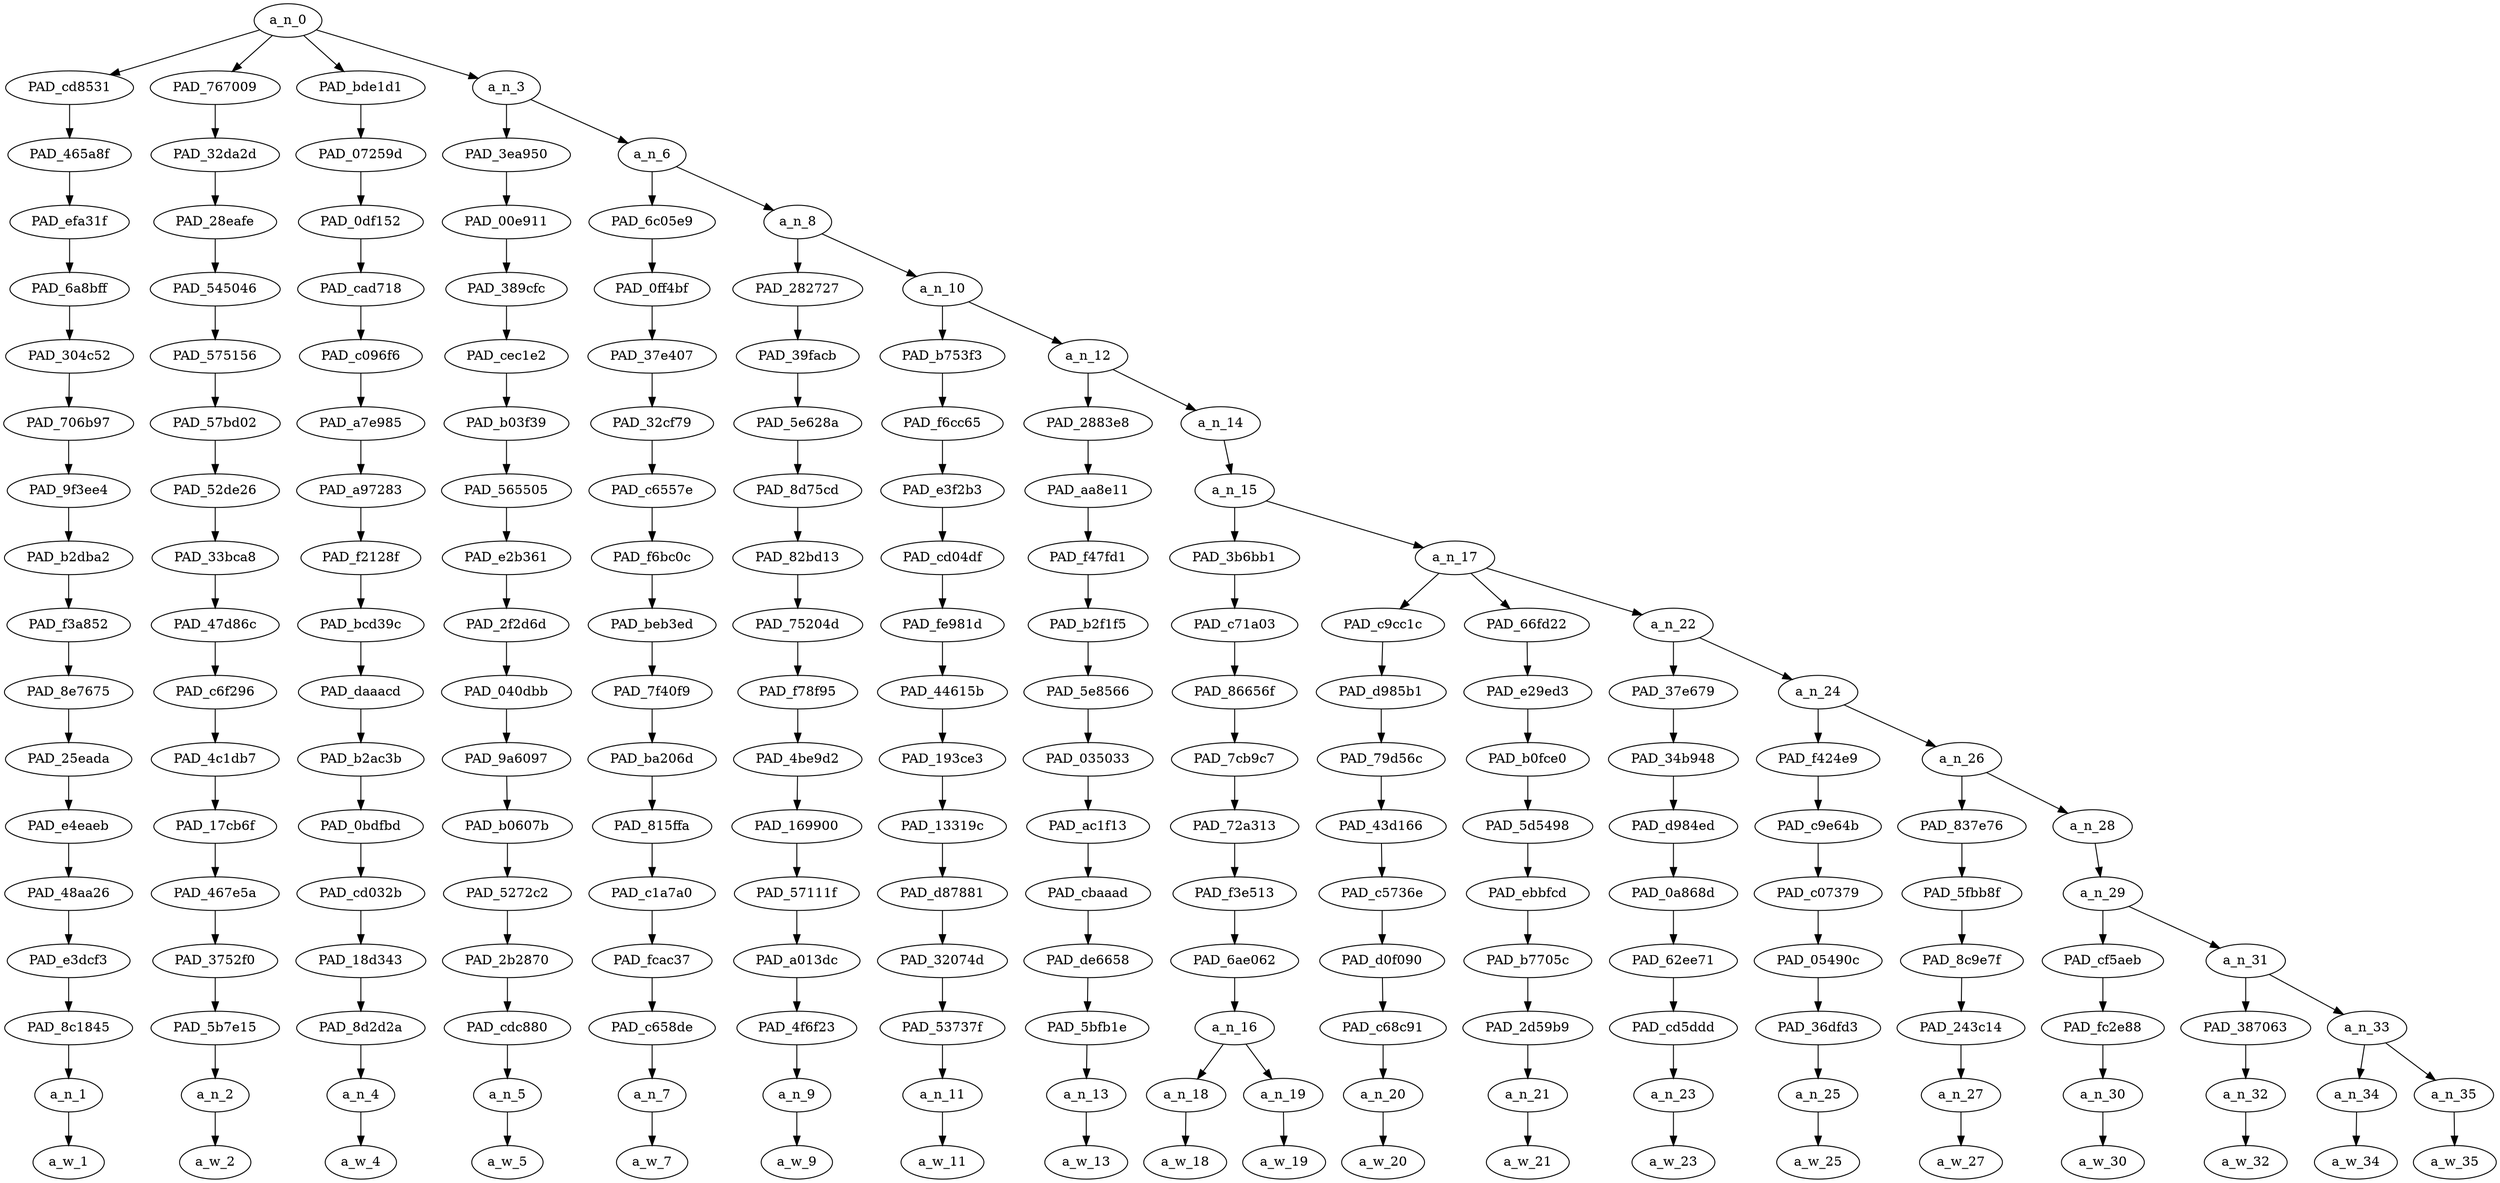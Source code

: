 strict digraph "" {
	a_n_0	[div_dir=1,
		index=0,
		level=17,
		pos="5.50714111328125,17!",
		text_span="[0, 1, 2, 3, 4, 5, 6, 7, 8, 9, 10, 11, 12, 13, 14, 15, 16, 17, 18]",
		value=1.00000000];
	PAD_cd8531	[div_dir=1,
		index=0,
		level=16,
		pos="0.0,16!",
		text_span="[0]",
		value=0.05005445];
	a_n_0 -> PAD_cd8531;
	PAD_767009	[div_dir=1,
		index=1,
		level=16,
		pos="1.0,16!",
		text_span="[1]",
		value=0.04071983];
	a_n_0 -> PAD_767009;
	PAD_bde1d1	[div_dir=1,
		index=3,
		level=16,
		pos="18.0,16!",
		text_span="[18]",
		value=0.04467772];
	a_n_0 -> PAD_bde1d1;
	a_n_3	[div_dir=1,
		index=2,
		level=16,
		pos="3.028564453125,16!",
		text_span="[2, 3, 4, 5, 6, 7, 8, 9, 10, 11, 12, 13, 14, 15, 16, 17]",
		value=0.86341374];
	a_n_0 -> a_n_3;
	PAD_465a8f	[div_dir=1,
		index=0,
		level=15,
		pos="0.0,15!",
		text_span="[0]",
		value=0.05005445];
	PAD_cd8531 -> PAD_465a8f;
	PAD_efa31f	[div_dir=1,
		index=0,
		level=14,
		pos="0.0,14!",
		text_span="[0]",
		value=0.05005445];
	PAD_465a8f -> PAD_efa31f;
	PAD_6a8bff	[div_dir=1,
		index=0,
		level=13,
		pos="0.0,13!",
		text_span="[0]",
		value=0.05005445];
	PAD_efa31f -> PAD_6a8bff;
	PAD_304c52	[div_dir=1,
		index=0,
		level=12,
		pos="0.0,12!",
		text_span="[0]",
		value=0.05005445];
	PAD_6a8bff -> PAD_304c52;
	PAD_706b97	[div_dir=1,
		index=0,
		level=11,
		pos="0.0,11!",
		text_span="[0]",
		value=0.05005445];
	PAD_304c52 -> PAD_706b97;
	PAD_9f3ee4	[div_dir=1,
		index=0,
		level=10,
		pos="0.0,10!",
		text_span="[0]",
		value=0.05005445];
	PAD_706b97 -> PAD_9f3ee4;
	PAD_b2dba2	[div_dir=1,
		index=0,
		level=9,
		pos="0.0,9!",
		text_span="[0]",
		value=0.05005445];
	PAD_9f3ee4 -> PAD_b2dba2;
	PAD_f3a852	[div_dir=1,
		index=0,
		level=8,
		pos="0.0,8!",
		text_span="[0]",
		value=0.05005445];
	PAD_b2dba2 -> PAD_f3a852;
	PAD_8e7675	[div_dir=1,
		index=0,
		level=7,
		pos="0.0,7!",
		text_span="[0]",
		value=0.05005445];
	PAD_f3a852 -> PAD_8e7675;
	PAD_25eada	[div_dir=1,
		index=0,
		level=6,
		pos="0.0,6!",
		text_span="[0]",
		value=0.05005445];
	PAD_8e7675 -> PAD_25eada;
	PAD_e4eaeb	[div_dir=1,
		index=0,
		level=5,
		pos="0.0,5!",
		text_span="[0]",
		value=0.05005445];
	PAD_25eada -> PAD_e4eaeb;
	PAD_48aa26	[div_dir=1,
		index=0,
		level=4,
		pos="0.0,4!",
		text_span="[0]",
		value=0.05005445];
	PAD_e4eaeb -> PAD_48aa26;
	PAD_e3dcf3	[div_dir=1,
		index=0,
		level=3,
		pos="0.0,3!",
		text_span="[0]",
		value=0.05005445];
	PAD_48aa26 -> PAD_e3dcf3;
	PAD_8c1845	[div_dir=1,
		index=0,
		level=2,
		pos="0.0,2!",
		text_span="[0]",
		value=0.05005445];
	PAD_e3dcf3 -> PAD_8c1845;
	a_n_1	[div_dir=1,
		index=0,
		level=1,
		pos="0.0,1!",
		text_span="[0]",
		value=0.05005445];
	PAD_8c1845 -> a_n_1;
	a_w_1	[div_dir=0,
		index=0,
		level=0,
		pos="0,0!",
		text_span="[0]",
		value=funny];
	a_n_1 -> a_w_1;
	PAD_32da2d	[div_dir=1,
		index=1,
		level=15,
		pos="1.0,15!",
		text_span="[1]",
		value=0.04071983];
	PAD_767009 -> PAD_32da2d;
	PAD_28eafe	[div_dir=1,
		index=1,
		level=14,
		pos="1.0,14!",
		text_span="[1]",
		value=0.04071983];
	PAD_32da2d -> PAD_28eafe;
	PAD_545046	[div_dir=1,
		index=1,
		level=13,
		pos="1.0,13!",
		text_span="[1]",
		value=0.04071983];
	PAD_28eafe -> PAD_545046;
	PAD_575156	[div_dir=1,
		index=1,
		level=12,
		pos="1.0,12!",
		text_span="[1]",
		value=0.04071983];
	PAD_545046 -> PAD_575156;
	PAD_57bd02	[div_dir=1,
		index=1,
		level=11,
		pos="1.0,11!",
		text_span="[1]",
		value=0.04071983];
	PAD_575156 -> PAD_57bd02;
	PAD_52de26	[div_dir=1,
		index=1,
		level=10,
		pos="1.0,10!",
		text_span="[1]",
		value=0.04071983];
	PAD_57bd02 -> PAD_52de26;
	PAD_33bca8	[div_dir=1,
		index=1,
		level=9,
		pos="1.0,9!",
		text_span="[1]",
		value=0.04071983];
	PAD_52de26 -> PAD_33bca8;
	PAD_47d86c	[div_dir=1,
		index=1,
		level=8,
		pos="1.0,8!",
		text_span="[1]",
		value=0.04071983];
	PAD_33bca8 -> PAD_47d86c;
	PAD_c6f296	[div_dir=1,
		index=1,
		level=7,
		pos="1.0,7!",
		text_span="[1]",
		value=0.04071983];
	PAD_47d86c -> PAD_c6f296;
	PAD_4c1db7	[div_dir=1,
		index=1,
		level=6,
		pos="1.0,6!",
		text_span="[1]",
		value=0.04071983];
	PAD_c6f296 -> PAD_4c1db7;
	PAD_17cb6f	[div_dir=1,
		index=1,
		level=5,
		pos="1.0,5!",
		text_span="[1]",
		value=0.04071983];
	PAD_4c1db7 -> PAD_17cb6f;
	PAD_467e5a	[div_dir=1,
		index=1,
		level=4,
		pos="1.0,4!",
		text_span="[1]",
		value=0.04071983];
	PAD_17cb6f -> PAD_467e5a;
	PAD_3752f0	[div_dir=1,
		index=1,
		level=3,
		pos="1.0,3!",
		text_span="[1]",
		value=0.04071983];
	PAD_467e5a -> PAD_3752f0;
	PAD_5b7e15	[div_dir=1,
		index=1,
		level=2,
		pos="1.0,2!",
		text_span="[1]",
		value=0.04071983];
	PAD_3752f0 -> PAD_5b7e15;
	a_n_2	[div_dir=1,
		index=1,
		level=1,
		pos="1.0,1!",
		text_span="[1]",
		value=0.04071983];
	PAD_5b7e15 -> a_n_2;
	a_w_2	[div_dir=0,
		index=1,
		level=0,
		pos="1,0!",
		text_span="[1]",
		value=you];
	a_n_2 -> a_w_2;
	PAD_07259d	[div_dir=1,
		index=4,
		level=15,
		pos="18.0,15!",
		text_span="[18]",
		value=0.04467772];
	PAD_bde1d1 -> PAD_07259d;
	PAD_0df152	[div_dir=1,
		index=5,
		level=14,
		pos="18.0,14!",
		text_span="[18]",
		value=0.04467772];
	PAD_07259d -> PAD_0df152;
	PAD_cad718	[div_dir=1,
		index=6,
		level=13,
		pos="18.0,13!",
		text_span="[18]",
		value=0.04467772];
	PAD_0df152 -> PAD_cad718;
	PAD_c096f6	[div_dir=1,
		index=7,
		level=12,
		pos="18.0,12!",
		text_span="[18]",
		value=0.04467772];
	PAD_cad718 -> PAD_c096f6;
	PAD_a7e985	[div_dir=1,
		index=8,
		level=11,
		pos="18.0,11!",
		text_span="[18]",
		value=0.04467772];
	PAD_c096f6 -> PAD_a7e985;
	PAD_a97283	[div_dir=1,
		index=8,
		level=10,
		pos="18.0,10!",
		text_span="[18]",
		value=0.04467772];
	PAD_a7e985 -> PAD_a97283;
	PAD_f2128f	[div_dir=1,
		index=9,
		level=9,
		pos="18.0,9!",
		text_span="[18]",
		value=0.04467772];
	PAD_a97283 -> PAD_f2128f;
	PAD_bcd39c	[div_dir=1,
		index=11,
		level=8,
		pos="18.0,8!",
		text_span="[18]",
		value=0.04467772];
	PAD_f2128f -> PAD_bcd39c;
	PAD_daaacd	[div_dir=1,
		index=12,
		level=7,
		pos="18.0,7!",
		text_span="[18]",
		value=0.04467772];
	PAD_bcd39c -> PAD_daaacd;
	PAD_b2ac3b	[div_dir=1,
		index=13,
		level=6,
		pos="18.0,6!",
		text_span="[18]",
		value=0.04467772];
	PAD_daaacd -> PAD_b2ac3b;
	PAD_0bdfbd	[div_dir=1,
		index=14,
		level=5,
		pos="18.0,5!",
		text_span="[18]",
		value=0.04467772];
	PAD_b2ac3b -> PAD_0bdfbd;
	PAD_cd032b	[div_dir=1,
		index=14,
		level=4,
		pos="18.0,4!",
		text_span="[18]",
		value=0.04467772];
	PAD_0bdfbd -> PAD_cd032b;
	PAD_18d343	[div_dir=1,
		index=15,
		level=3,
		pos="18.0,3!",
		text_span="[18]",
		value=0.04467772];
	PAD_cd032b -> PAD_18d343;
	PAD_8d2d2a	[div_dir=1,
		index=16,
		level=2,
		pos="18.0,2!",
		text_span="[18]",
		value=0.04467772];
	PAD_18d343 -> PAD_8d2d2a;
	a_n_4	[div_dir=1,
		index=18,
		level=1,
		pos="18.0,1!",
		text_span="[18]",
		value=0.04467772];
	PAD_8d2d2a -> a_n_4;
	a_w_4	[div_dir=0,
		index=18,
		level=0,
		pos="18,0!",
		text_span="[18]",
		value=🤣];
	a_n_4 -> a_w_4;
	PAD_3ea950	[div_dir=1,
		index=2,
		level=15,
		pos="2.0,15!",
		text_span="[2]",
		value=0.03675664];
	a_n_3 -> PAD_3ea950;
	a_n_6	[div_dir=1,
		index=3,
		level=15,
		pos="4.05712890625,15!",
		text_span="[3, 4, 5, 6, 7, 8, 9, 10, 11, 12, 13, 14, 15, 16, 17]",
		value=0.82562279];
	a_n_3 -> a_n_6;
	PAD_00e911	[div_dir=1,
		index=2,
		level=14,
		pos="2.0,14!",
		text_span="[2]",
		value=0.03675664];
	PAD_3ea950 -> PAD_00e911;
	PAD_389cfc	[div_dir=1,
		index=2,
		level=13,
		pos="2.0,13!",
		text_span="[2]",
		value=0.03675664];
	PAD_00e911 -> PAD_389cfc;
	PAD_cec1e2	[div_dir=1,
		index=2,
		level=12,
		pos="2.0,12!",
		text_span="[2]",
		value=0.03675664];
	PAD_389cfc -> PAD_cec1e2;
	PAD_b03f39	[div_dir=1,
		index=2,
		level=11,
		pos="2.0,11!",
		text_span="[2]",
		value=0.03675664];
	PAD_cec1e2 -> PAD_b03f39;
	PAD_565505	[div_dir=1,
		index=2,
		level=10,
		pos="2.0,10!",
		text_span="[2]",
		value=0.03675664];
	PAD_b03f39 -> PAD_565505;
	PAD_e2b361	[div_dir=1,
		index=2,
		level=9,
		pos="2.0,9!",
		text_span="[2]",
		value=0.03675664];
	PAD_565505 -> PAD_e2b361;
	PAD_2f2d6d	[div_dir=1,
		index=2,
		level=8,
		pos="2.0,8!",
		text_span="[2]",
		value=0.03675664];
	PAD_e2b361 -> PAD_2f2d6d;
	PAD_040dbb	[div_dir=1,
		index=2,
		level=7,
		pos="2.0,7!",
		text_span="[2]",
		value=0.03675664];
	PAD_2f2d6d -> PAD_040dbb;
	PAD_9a6097	[div_dir=1,
		index=2,
		level=6,
		pos="2.0,6!",
		text_span="[2]",
		value=0.03675664];
	PAD_040dbb -> PAD_9a6097;
	PAD_b0607b	[div_dir=1,
		index=2,
		level=5,
		pos="2.0,5!",
		text_span="[2]",
		value=0.03675664];
	PAD_9a6097 -> PAD_b0607b;
	PAD_5272c2	[div_dir=1,
		index=2,
		level=4,
		pos="2.0,4!",
		text_span="[2]",
		value=0.03675664];
	PAD_b0607b -> PAD_5272c2;
	PAD_2b2870	[div_dir=1,
		index=2,
		level=3,
		pos="2.0,3!",
		text_span="[2]",
		value=0.03675664];
	PAD_5272c2 -> PAD_2b2870;
	PAD_cdc880	[div_dir=1,
		index=2,
		level=2,
		pos="2.0,2!",
		text_span="[2]",
		value=0.03675664];
	PAD_2b2870 -> PAD_cdc880;
	a_n_5	[div_dir=1,
		index=2,
		level=1,
		pos="2.0,1!",
		text_span="[2]",
		value=0.03675664];
	PAD_cdc880 -> a_n_5;
	a_w_5	[div_dir=0,
		index=2,
		level=0,
		pos="2,0!",
		text_span="[2]",
		value=should];
	a_n_5 -> a_w_5;
	PAD_6c05e9	[div_dir=1,
		index=3,
		level=14,
		pos="3.0,14!",
		text_span="[3]",
		value=0.03828981];
	a_n_6 -> PAD_6c05e9;
	a_n_8	[div_dir=1,
		index=4,
		level=14,
		pos="5.1142578125,14!",
		text_span="[4, 5, 6, 7, 8, 9, 10, 11, 12, 13, 14, 15, 16, 17]",
		value=0.78635285];
	a_n_6 -> a_n_8;
	PAD_0ff4bf	[div_dir=1,
		index=3,
		level=13,
		pos="3.0,13!",
		text_span="[3]",
		value=0.03828981];
	PAD_6c05e9 -> PAD_0ff4bf;
	PAD_37e407	[div_dir=1,
		index=3,
		level=12,
		pos="3.0,12!",
		text_span="[3]",
		value=0.03828981];
	PAD_0ff4bf -> PAD_37e407;
	PAD_32cf79	[div_dir=1,
		index=3,
		level=11,
		pos="3.0,11!",
		text_span="[3]",
		value=0.03828981];
	PAD_37e407 -> PAD_32cf79;
	PAD_c6557e	[div_dir=1,
		index=3,
		level=10,
		pos="3.0,10!",
		text_span="[3]",
		value=0.03828981];
	PAD_32cf79 -> PAD_c6557e;
	PAD_f6bc0c	[div_dir=1,
		index=3,
		level=9,
		pos="3.0,9!",
		text_span="[3]",
		value=0.03828981];
	PAD_c6557e -> PAD_f6bc0c;
	PAD_beb3ed	[div_dir=1,
		index=3,
		level=8,
		pos="3.0,8!",
		text_span="[3]",
		value=0.03828981];
	PAD_f6bc0c -> PAD_beb3ed;
	PAD_7f40f9	[div_dir=1,
		index=3,
		level=7,
		pos="3.0,7!",
		text_span="[3]",
		value=0.03828981];
	PAD_beb3ed -> PAD_7f40f9;
	PAD_ba206d	[div_dir=1,
		index=3,
		level=6,
		pos="3.0,6!",
		text_span="[3]",
		value=0.03828981];
	PAD_7f40f9 -> PAD_ba206d;
	PAD_815ffa	[div_dir=1,
		index=3,
		level=5,
		pos="3.0,5!",
		text_span="[3]",
		value=0.03828981];
	PAD_ba206d -> PAD_815ffa;
	PAD_c1a7a0	[div_dir=1,
		index=3,
		level=4,
		pos="3.0,4!",
		text_span="[3]",
		value=0.03828981];
	PAD_815ffa -> PAD_c1a7a0;
	PAD_fcac37	[div_dir=1,
		index=3,
		level=3,
		pos="3.0,3!",
		text_span="[3]",
		value=0.03828981];
	PAD_c1a7a0 -> PAD_fcac37;
	PAD_c658de	[div_dir=1,
		index=3,
		level=2,
		pos="3.0,2!",
		text_span="[3]",
		value=0.03828981];
	PAD_fcac37 -> PAD_c658de;
	a_n_7	[div_dir=1,
		index=3,
		level=1,
		pos="3.0,1!",
		text_span="[3]",
		value=0.03828981];
	PAD_c658de -> a_n_7;
	a_w_7	[div_dir=0,
		index=3,
		level=0,
		pos="3,0!",
		text_span="[3]",
		value=mention];
	a_n_7 -> a_w_7;
	PAD_282727	[div_dir=1,
		index=4,
		level=13,
		pos="4.0,13!",
		text_span="[4]",
		value=0.03192311];
	a_n_8 -> PAD_282727;
	a_n_10	[div_dir=1,
		index=5,
		level=13,
		pos="6.228515625,13!",
		text_span="[5, 6, 7, 8, 9, 10, 11, 12, 13, 14, 15, 16, 17]",
		value=0.75342649];
	a_n_8 -> a_n_10;
	PAD_39facb	[div_dir=1,
		index=4,
		level=12,
		pos="4.0,12!",
		text_span="[4]",
		value=0.03192311];
	PAD_282727 -> PAD_39facb;
	PAD_5e628a	[div_dir=1,
		index=4,
		level=11,
		pos="4.0,11!",
		text_span="[4]",
		value=0.03192311];
	PAD_39facb -> PAD_5e628a;
	PAD_8d75cd	[div_dir=1,
		index=4,
		level=10,
		pos="4.0,10!",
		text_span="[4]",
		value=0.03192311];
	PAD_5e628a -> PAD_8d75cd;
	PAD_82bd13	[div_dir=1,
		index=4,
		level=9,
		pos="4.0,9!",
		text_span="[4]",
		value=0.03192311];
	PAD_8d75cd -> PAD_82bd13;
	PAD_75204d	[div_dir=1,
		index=4,
		level=8,
		pos="4.0,8!",
		text_span="[4]",
		value=0.03192311];
	PAD_82bd13 -> PAD_75204d;
	PAD_f78f95	[div_dir=1,
		index=4,
		level=7,
		pos="4.0,7!",
		text_span="[4]",
		value=0.03192311];
	PAD_75204d -> PAD_f78f95;
	PAD_4be9d2	[div_dir=1,
		index=4,
		level=6,
		pos="4.0,6!",
		text_span="[4]",
		value=0.03192311];
	PAD_f78f95 -> PAD_4be9d2;
	PAD_169900	[div_dir=1,
		index=4,
		level=5,
		pos="4.0,5!",
		text_span="[4]",
		value=0.03192311];
	PAD_4be9d2 -> PAD_169900;
	PAD_57111f	[div_dir=1,
		index=4,
		level=4,
		pos="4.0,4!",
		text_span="[4]",
		value=0.03192311];
	PAD_169900 -> PAD_57111f;
	PAD_a013dc	[div_dir=1,
		index=4,
		level=3,
		pos="4.0,3!",
		text_span="[4]",
		value=0.03192311];
	PAD_57111f -> PAD_a013dc;
	PAD_4f6f23	[div_dir=1,
		index=4,
		level=2,
		pos="4.0,2!",
		text_span="[4]",
		value=0.03192311];
	PAD_a013dc -> PAD_4f6f23;
	a_n_9	[div_dir=1,
		index=4,
		level=1,
		pos="4.0,1!",
		text_span="[4]",
		value=0.03192311];
	PAD_4f6f23 -> a_n_9;
	a_w_9	[div_dir=0,
		index=4,
		level=0,
		pos="4,0!",
		text_span="[4]",
		value=that];
	a_n_9 -> a_w_9;
	PAD_b753f3	[div_dir=1,
		index=5,
		level=12,
		pos="5.0,12!",
		text_span="[5]",
		value=0.25643624];
	a_n_10 -> PAD_b753f3;
	a_n_12	[div_dir=1,
		index=6,
		level=12,
		pos="7.45703125,12!",
		text_span="[6, 7, 8, 9, 10, 11, 12, 13, 14, 15, 16, 17]",
		value=0.49597563];
	a_n_10 -> a_n_12;
	PAD_f6cc65	[div_dir=1,
		index=5,
		level=11,
		pos="5.0,11!",
		text_span="[5]",
		value=0.25643624];
	PAD_b753f3 -> PAD_f6cc65;
	PAD_e3f2b3	[div_dir=1,
		index=5,
		level=10,
		pos="5.0,10!",
		text_span="[5]",
		value=0.25643624];
	PAD_f6cc65 -> PAD_e3f2b3;
	PAD_cd04df	[div_dir=1,
		index=5,
		level=9,
		pos="5.0,9!",
		text_span="[5]",
		value=0.25643624];
	PAD_e3f2b3 -> PAD_cd04df;
	PAD_fe981d	[div_dir=1,
		index=5,
		level=8,
		pos="5.0,8!",
		text_span="[5]",
		value=0.25643624];
	PAD_cd04df -> PAD_fe981d;
	PAD_44615b	[div_dir=1,
		index=5,
		level=7,
		pos="5.0,7!",
		text_span="[5]",
		value=0.25643624];
	PAD_fe981d -> PAD_44615b;
	PAD_193ce3	[div_dir=1,
		index=5,
		level=6,
		pos="5.0,6!",
		text_span="[5]",
		value=0.25643624];
	PAD_44615b -> PAD_193ce3;
	PAD_13319c	[div_dir=1,
		index=5,
		level=5,
		pos="5.0,5!",
		text_span="[5]",
		value=0.25643624];
	PAD_193ce3 -> PAD_13319c;
	PAD_d87881	[div_dir=1,
		index=5,
		level=4,
		pos="5.0,4!",
		text_span="[5]",
		value=0.25643624];
	PAD_13319c -> PAD_d87881;
	PAD_32074d	[div_dir=1,
		index=5,
		level=3,
		pos="5.0,3!",
		text_span="[5]",
		value=0.25643624];
	PAD_d87881 -> PAD_32074d;
	PAD_53737f	[div_dir=1,
		index=5,
		level=2,
		pos="5.0,2!",
		text_span="[5]",
		value=0.25643624];
	PAD_32074d -> PAD_53737f;
	a_n_11	[div_dir=1,
		index=5,
		level=1,
		pos="5.0,1!",
		text_span="[5]",
		value=0.25643624];
	PAD_53737f -> a_n_11;
	a_w_11	[div_dir=0,
		index=5,
		level=0,
		pos="5,0!",
		text_span="[5]",
		value=muzzies];
	a_n_11 -> a_w_11;
	PAD_2883e8	[div_dir=1,
		index=6,
		level=11,
		pos="6.0,11!",
		text_span="[6]",
		value=0.04072214];
	a_n_12 -> PAD_2883e8;
	a_n_14	[div_dir=1,
		index=7,
		level=11,
		pos="8.9140625,11!",
		text_span="[7, 8, 9, 10, 11, 12, 13, 14, 15, 16, 17]",
		value=0.45465623];
	a_n_12 -> a_n_14;
	PAD_aa8e11	[div_dir=1,
		index=6,
		level=10,
		pos="6.0,10!",
		text_span="[6]",
		value=0.04072214];
	PAD_2883e8 -> PAD_aa8e11;
	PAD_f47fd1	[div_dir=1,
		index=6,
		level=9,
		pos="6.0,9!",
		text_span="[6]",
		value=0.04072214];
	PAD_aa8e11 -> PAD_f47fd1;
	PAD_b2f1f5	[div_dir=1,
		index=6,
		level=8,
		pos="6.0,8!",
		text_span="[6]",
		value=0.04072214];
	PAD_f47fd1 -> PAD_b2f1f5;
	PAD_5e8566	[div_dir=1,
		index=6,
		level=7,
		pos="6.0,7!",
		text_span="[6]",
		value=0.04072214];
	PAD_b2f1f5 -> PAD_5e8566;
	PAD_035033	[div_dir=1,
		index=6,
		level=6,
		pos="6.0,6!",
		text_span="[6]",
		value=0.04072214];
	PAD_5e8566 -> PAD_035033;
	PAD_ac1f13	[div_dir=1,
		index=6,
		level=5,
		pos="6.0,5!",
		text_span="[6]",
		value=0.04072214];
	PAD_035033 -> PAD_ac1f13;
	PAD_cbaaad	[div_dir=1,
		index=6,
		level=4,
		pos="6.0,4!",
		text_span="[6]",
		value=0.04072214];
	PAD_ac1f13 -> PAD_cbaaad;
	PAD_de6658	[div_dir=1,
		index=6,
		level=3,
		pos="6.0,3!",
		text_span="[6]",
		value=0.04072214];
	PAD_cbaaad -> PAD_de6658;
	PAD_5bfb1e	[div_dir=1,
		index=6,
		level=2,
		pos="6.0,2!",
		text_span="[6]",
		value=0.04072214];
	PAD_de6658 -> PAD_5bfb1e;
	a_n_13	[div_dir=1,
		index=6,
		level=1,
		pos="6.0,1!",
		text_span="[6]",
		value=0.04072214];
	PAD_5bfb1e -> a_n_13;
	a_w_13	[div_dir=0,
		index=6,
		level=0,
		pos="6,0!",
		text_span="[6]",
		value=believe];
	a_n_13 -> a_w_13;
	a_n_15	[div_dir=1,
		index=7,
		level=10,
		pos="8.9140625,10!",
		text_span="[7, 8, 9, 10, 11, 12, 13, 14, 15, 16, 17]",
		value=0.45411453];
	a_n_14 -> a_n_15;
	PAD_3b6bb1	[div_dir=1,
		index=7,
		level=9,
		pos="7.5,9!",
		text_span="[7, 8]",
		value=0.13003497];
	a_n_15 -> PAD_3b6bb1;
	a_n_17	[div_dir=1,
		index=8,
		level=9,
		pos="10.328125,9!",
		text_span="[9, 10, 11, 12, 13, 14, 15, 16, 17]",
		value=0.32353786];
	a_n_15 -> a_n_17;
	PAD_c71a03	[div_dir=1,
		index=7,
		level=8,
		pos="7.5,8!",
		text_span="[7, 8]",
		value=0.13003497];
	PAD_3b6bb1 -> PAD_c71a03;
	PAD_86656f	[div_dir=1,
		index=7,
		level=7,
		pos="7.5,7!",
		text_span="[7, 8]",
		value=0.13003497];
	PAD_c71a03 -> PAD_86656f;
	PAD_7cb9c7	[div_dir=1,
		index=7,
		level=6,
		pos="7.5,6!",
		text_span="[7, 8]",
		value=0.13003497];
	PAD_86656f -> PAD_7cb9c7;
	PAD_72a313	[div_dir=1,
		index=7,
		level=5,
		pos="7.5,5!",
		text_span="[7, 8]",
		value=0.13003497];
	PAD_7cb9c7 -> PAD_72a313;
	PAD_f3e513	[div_dir=1,
		index=7,
		level=4,
		pos="7.5,4!",
		text_span="[7, 8]",
		value=0.13003497];
	PAD_72a313 -> PAD_f3e513;
	PAD_6ae062	[div_dir=1,
		index=7,
		level=3,
		pos="7.5,3!",
		text_span="[7, 8]",
		value=0.13003497];
	PAD_f3e513 -> PAD_6ae062;
	a_n_16	[div_dir=1,
		index=7,
		level=2,
		pos="7.5,2!",
		text_span="[7, 8]",
		value=0.13003497];
	PAD_6ae062 -> a_n_16;
	a_n_18	[div_dir=1,
		index=7,
		level=1,
		pos="7.0,1!",
		text_span="[7]",
		value=0.08030445];
	a_n_16 -> a_n_18;
	a_n_19	[div_dir=1,
		index=8,
		level=1,
		pos="8.0,1!",
		text_span="[8]",
		value=0.04917988];
	a_n_16 -> a_n_19;
	a_w_18	[div_dir=0,
		index=7,
		level=0,
		pos="7,0!",
		text_span="[7]",
		value=dog];
	a_n_18 -> a_w_18;
	a_w_19	[div_dir=0,
		index=8,
		level=0,
		pos="8,0!",
		text_span="[8]",
		value=saliva];
	a_n_19 -> a_w_19;
	PAD_c9cc1c	[div_dir=1,
		index=8,
		level=8,
		pos="9.0,8!",
		text_span="[9]",
		value=0.03171000];
	a_n_17 -> PAD_c9cc1c;
	PAD_66fd22	[div_dir=1,
		index=9,
		level=8,
		pos="10.0,8!",
		text_span="[10]",
		value=0.04117462];
	a_n_17 -> PAD_66fd22;
	a_n_22	[div_dir=1,
		index=10,
		level=8,
		pos="11.984375,8!",
		text_span="[11, 12, 13, 14, 15, 16, 17]",
		value=0.25031497];
	a_n_17 -> a_n_22;
	PAD_d985b1	[div_dir=1,
		index=8,
		level=7,
		pos="9.0,7!",
		text_span="[9]",
		value=0.03171000];
	PAD_c9cc1c -> PAD_d985b1;
	PAD_79d56c	[div_dir=1,
		index=8,
		level=6,
		pos="9.0,6!",
		text_span="[9]",
		value=0.03171000];
	PAD_d985b1 -> PAD_79d56c;
	PAD_43d166	[div_dir=1,
		index=8,
		level=5,
		pos="9.0,5!",
		text_span="[9]",
		value=0.03171000];
	PAD_79d56c -> PAD_43d166;
	PAD_c5736e	[div_dir=1,
		index=8,
		level=4,
		pos="9.0,4!",
		text_span="[9]",
		value=0.03171000];
	PAD_43d166 -> PAD_c5736e;
	PAD_d0f090	[div_dir=1,
		index=8,
		level=3,
		pos="9.0,3!",
		text_span="[9]",
		value=0.03171000];
	PAD_c5736e -> PAD_d0f090;
	PAD_c68c91	[div_dir=1,
		index=8,
		level=2,
		pos="9.0,2!",
		text_span="[9]",
		value=0.03171000];
	PAD_d0f090 -> PAD_c68c91;
	a_n_20	[div_dir=1,
		index=9,
		level=1,
		pos="9.0,1!",
		text_span="[9]",
		value=0.03171000];
	PAD_c68c91 -> a_n_20;
	a_w_20	[div_dir=0,
		index=9,
		level=0,
		pos="9,0!",
		text_span="[9]",
		value=is];
	a_n_20 -> a_w_20;
	PAD_e29ed3	[div_dir=1,
		index=9,
		level=7,
		pos="10.0,7!",
		text_span="[10]",
		value=0.04117462];
	PAD_66fd22 -> PAD_e29ed3;
	PAD_b0fce0	[div_dir=1,
		index=9,
		level=6,
		pos="10.0,6!",
		text_span="[10]",
		value=0.04117462];
	PAD_e29ed3 -> PAD_b0fce0;
	PAD_5d5498	[div_dir=1,
		index=9,
		level=5,
		pos="10.0,5!",
		text_span="[10]",
		value=0.04117462];
	PAD_b0fce0 -> PAD_5d5498;
	PAD_ebbfcd	[div_dir=1,
		index=9,
		level=4,
		pos="10.0,4!",
		text_span="[10]",
		value=0.04117462];
	PAD_5d5498 -> PAD_ebbfcd;
	PAD_b7705c	[div_dir=1,
		index=9,
		level=3,
		pos="10.0,3!",
		text_span="[10]",
		value=0.04117462];
	PAD_ebbfcd -> PAD_b7705c;
	PAD_2d59b9	[div_dir=1,
		index=9,
		level=2,
		pos="10.0,2!",
		text_span="[10]",
		value=0.04117462];
	PAD_b7705c -> PAD_2d59b9;
	a_n_21	[div_dir=1,
		index=10,
		level=1,
		pos="10.0,1!",
		text_span="[10]",
		value=0.04117462];
	PAD_2d59b9 -> a_n_21;
	a_w_21	[div_dir=0,
		index=10,
		level=0,
		pos="10,0!",
		text_span="[10]",
		value=filthy];
	a_n_21 -> a_w_21;
	PAD_37e679	[div_dir=-1,
		index=10,
		level=7,
		pos="11.0,7!",
		text_span="[11]",
		value=0.03001905];
	a_n_22 -> PAD_37e679;
	a_n_24	[div_dir=1,
		index=11,
		level=7,
		pos="12.96875,7!",
		text_span="[12, 13, 14, 15, 16, 17]",
		value=0.22006490];
	a_n_22 -> a_n_24;
	PAD_34b948	[div_dir=-1,
		index=10,
		level=6,
		pos="11.0,6!",
		text_span="[11]",
		value=0.03001905];
	PAD_37e679 -> PAD_34b948;
	PAD_d984ed	[div_dir=-1,
		index=10,
		level=5,
		pos="11.0,5!",
		text_span="[11]",
		value=0.03001905];
	PAD_34b948 -> PAD_d984ed;
	PAD_0a868d	[div_dir=-1,
		index=10,
		level=4,
		pos="11.0,4!",
		text_span="[11]",
		value=0.03001905];
	PAD_d984ed -> PAD_0a868d;
	PAD_62ee71	[div_dir=-1,
		index=10,
		level=3,
		pos="11.0,3!",
		text_span="[11]",
		value=0.03001905];
	PAD_0a868d -> PAD_62ee71;
	PAD_cd5ddd	[div_dir=-1,
		index=10,
		level=2,
		pos="11.0,2!",
		text_span="[11]",
		value=0.03001905];
	PAD_62ee71 -> PAD_cd5ddd;
	a_n_23	[div_dir=-1,
		index=11,
		level=1,
		pos="11.0,1!",
		text_span="[11]",
		value=0.03001905];
	PAD_cd5ddd -> a_n_23;
	a_w_23	[div_dir=0,
		index=11,
		level=0,
		pos="11,0!",
		text_span="[11]",
		value=according];
	a_n_23 -> a_w_23;
	PAD_f424e9	[div_dir=-1,
		index=11,
		level=6,
		pos="12.0,6!",
		text_span="[12]",
		value=0.02267374];
	a_n_24 -> PAD_f424e9;
	a_n_26	[div_dir=1,
		index=12,
		level=6,
		pos="13.9375,6!",
		text_span="[13, 14, 15, 16, 17]",
		value=0.19713383];
	a_n_24 -> a_n_26;
	PAD_c9e64b	[div_dir=-1,
		index=11,
		level=5,
		pos="12.0,5!",
		text_span="[12]",
		value=0.02267374];
	PAD_f424e9 -> PAD_c9e64b;
	PAD_c07379	[div_dir=-1,
		index=11,
		level=4,
		pos="12.0,4!",
		text_span="[12]",
		value=0.02267374];
	PAD_c9e64b -> PAD_c07379;
	PAD_05490c	[div_dir=-1,
		index=11,
		level=3,
		pos="12.0,3!",
		text_span="[12]",
		value=0.02267374];
	PAD_c07379 -> PAD_05490c;
	PAD_36dfd3	[div_dir=-1,
		index=11,
		level=2,
		pos="12.0,2!",
		text_span="[12]",
		value=0.02267374];
	PAD_05490c -> PAD_36dfd3;
	a_n_25	[div_dir=-1,
		index=12,
		level=1,
		pos="12.0,1!",
		text_span="[12]",
		value=0.02267374];
	PAD_36dfd3 -> a_n_25;
	a_w_25	[div_dir=0,
		index=12,
		level=0,
		pos="12,0!",
		text_span="[12]",
		value=to];
	a_n_25 -> a_w_25;
	PAD_837e76	[div_dir=1,
		index=12,
		level=5,
		pos="13.0,5!",
		text_span="[13]",
		value=0.04556460];
	a_n_26 -> PAD_837e76;
	a_n_28	[div_dir=1,
		index=13,
		level=5,
		pos="14.875,5!",
		text_span="[14, 15, 16, 17]",
		value=0.15127078];
	a_n_26 -> a_n_28;
	PAD_5fbb8f	[div_dir=1,
		index=12,
		level=4,
		pos="13.0,4!",
		text_span="[13]",
		value=0.04556460];
	PAD_837e76 -> PAD_5fbb8f;
	PAD_8c9e7f	[div_dir=1,
		index=12,
		level=3,
		pos="13.0,3!",
		text_span="[13]",
		value=0.04556460];
	PAD_5fbb8f -> PAD_8c9e7f;
	PAD_243c14	[div_dir=1,
		index=12,
		level=2,
		pos="13.0,2!",
		text_span="[13]",
		value=0.04556460];
	PAD_8c9e7f -> PAD_243c14;
	a_n_27	[div_dir=1,
		index=13,
		level=1,
		pos="13.0,1!",
		text_span="[13]",
		value=0.04556460];
	PAD_243c14 -> a_n_27;
	a_w_27	[div_dir=0,
		index=13,
		level=0,
		pos="13,0!",
		text_span="[13]",
		value=mohamed];
	a_n_27 -> a_w_27;
	a_n_29	[div_dir=1,
		index=13,
		level=4,
		pos="14.875,4!",
		text_span="[14, 15, 16, 17]",
		value=0.15095967];
	a_n_28 -> a_n_29;
	PAD_cf5aeb	[div_dir=1,
		index=13,
		level=3,
		pos="14.0,3!",
		text_span="[14]",
		value=0.03195638];
	a_n_29 -> PAD_cf5aeb;
	a_n_31	[div_dir=1,
		index=14,
		level=3,
		pos="15.75,3!",
		text_span="[15, 16, 17]",
		value=0.11869218];
	a_n_29 -> a_n_31;
	PAD_fc2e88	[div_dir=1,
		index=13,
		level=2,
		pos="14.0,2!",
		text_span="[14]",
		value=0.03195638];
	PAD_cf5aeb -> PAD_fc2e88;
	a_n_30	[div_dir=1,
		index=14,
		level=1,
		pos="14.0,1!",
		text_span="[14]",
		value=0.03195638];
	PAD_fc2e88 -> a_n_30;
	a_w_30	[div_dir=0,
		index=14,
		level=0,
		pos="14,0!",
		text_span="[14]",
		value=they];
	a_n_30 -> a_w_30;
	PAD_387063	[div_dir=-1,
		index=14,
		level=2,
		pos="15.0,2!",
		text_span="[15]",
		value=0.03967819];
	a_n_31 -> PAD_387063;
	a_n_33	[div_dir=1,
		index=15,
		level=2,
		pos="16.5,2!",
		text_span="[16, 17]",
		value=0.07881008];
	a_n_31 -> a_n_33;
	a_n_32	[div_dir=-1,
		index=15,
		level=1,
		pos="15.0,1!",
		text_span="[15]",
		value=0.03967819];
	PAD_387063 -> a_n_32;
	a_w_32	[div_dir=0,
		index=15,
		level=0,
		pos="15,0!",
		text_span="[15]",
		value=r];
	a_n_32 -> a_w_32;
	a_n_34	[div_dir=1,
		index=16,
		level=1,
		pos="16.0,1!",
		text_span="[16]",
		value=0.03116870];
	a_n_33 -> a_n_34;
	a_n_35	[div_dir=1,
		index=17,
		level=1,
		pos="17.0,1!",
		text_span="[17]",
		value=0.04733157];
	a_n_33 -> a_n_35;
	a_w_34	[div_dir=0,
		index=16,
		level=0,
		pos="16,0!",
		text_span="[16]",
		value=truly];
	a_n_34 -> a_w_34;
	a_w_35	[div_dir=0,
		index=17,
		level=0,
		pos="17,0!",
		text_span="[17]",
		value=vile];
	a_n_35 -> a_w_35;
}

